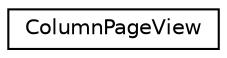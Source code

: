 digraph G
{
  edge [fontname="Helvetica",fontsize="10",labelfontname="Helvetica",labelfontsize="10"];
  node [fontname="Helvetica",fontsize="10",shape=record];
  rankdir=LR;
  Node1 [label="ColumnPageView",height=0.2,width=0.4,color="black", fillcolor="white", style="filled",URL="$interface_column_page_view.html",tooltip="Represents columns one component (income/payment/account columns)"];
}
